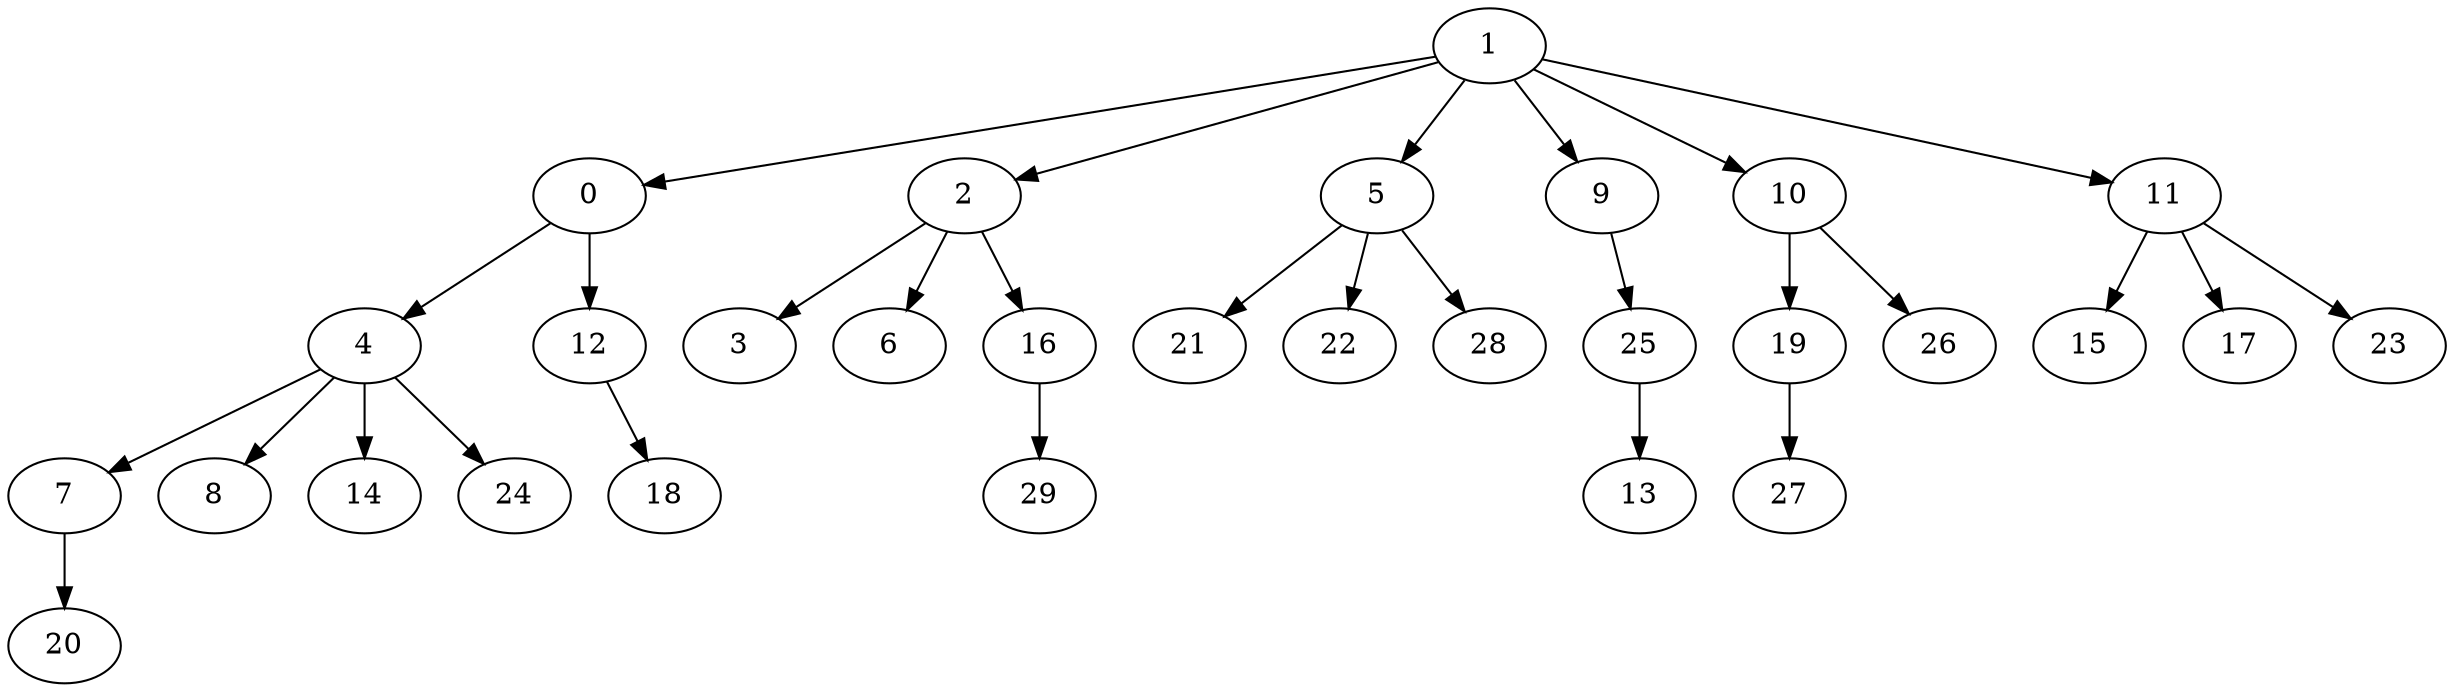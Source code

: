 digraph {
  1 -> 0;
  1 -> 2;
  1 -> 5;
  1 -> 9;
  1 -> 10;
  1 -> 11;
  0 -> 4;
  0 -> 12;
  2 -> 3;
  2 -> 6;
  2 -> 16;
  5 -> 21;
  5 -> 22;
  5 -> 28;
  9 -> 25;
  10 -> 19;
  10 -> 26;
  11 -> 15;
  11 -> 17;
  11 -> 23;
  4 -> 7;
  4 -> 8;
  4 -> 14;
  4 -> 24;
  12 -> 18;
  16 -> 29;
  25 -> 13;
  19 -> 27;
  7 -> 20;
}